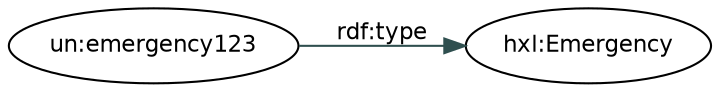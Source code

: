 digraph { 
 rankdir = "LR";
 charset="utf-8";
 overlap=false;
 edge [color=darkslategray];
 edge [fontname=Helvetica , fontsize=11.0 ];
 node [fontname=Helvetica , fontsize=11.0];
 
 "un:emergency123" -> "hxl:Emergency" [ label="rdf:type" ]; 
}